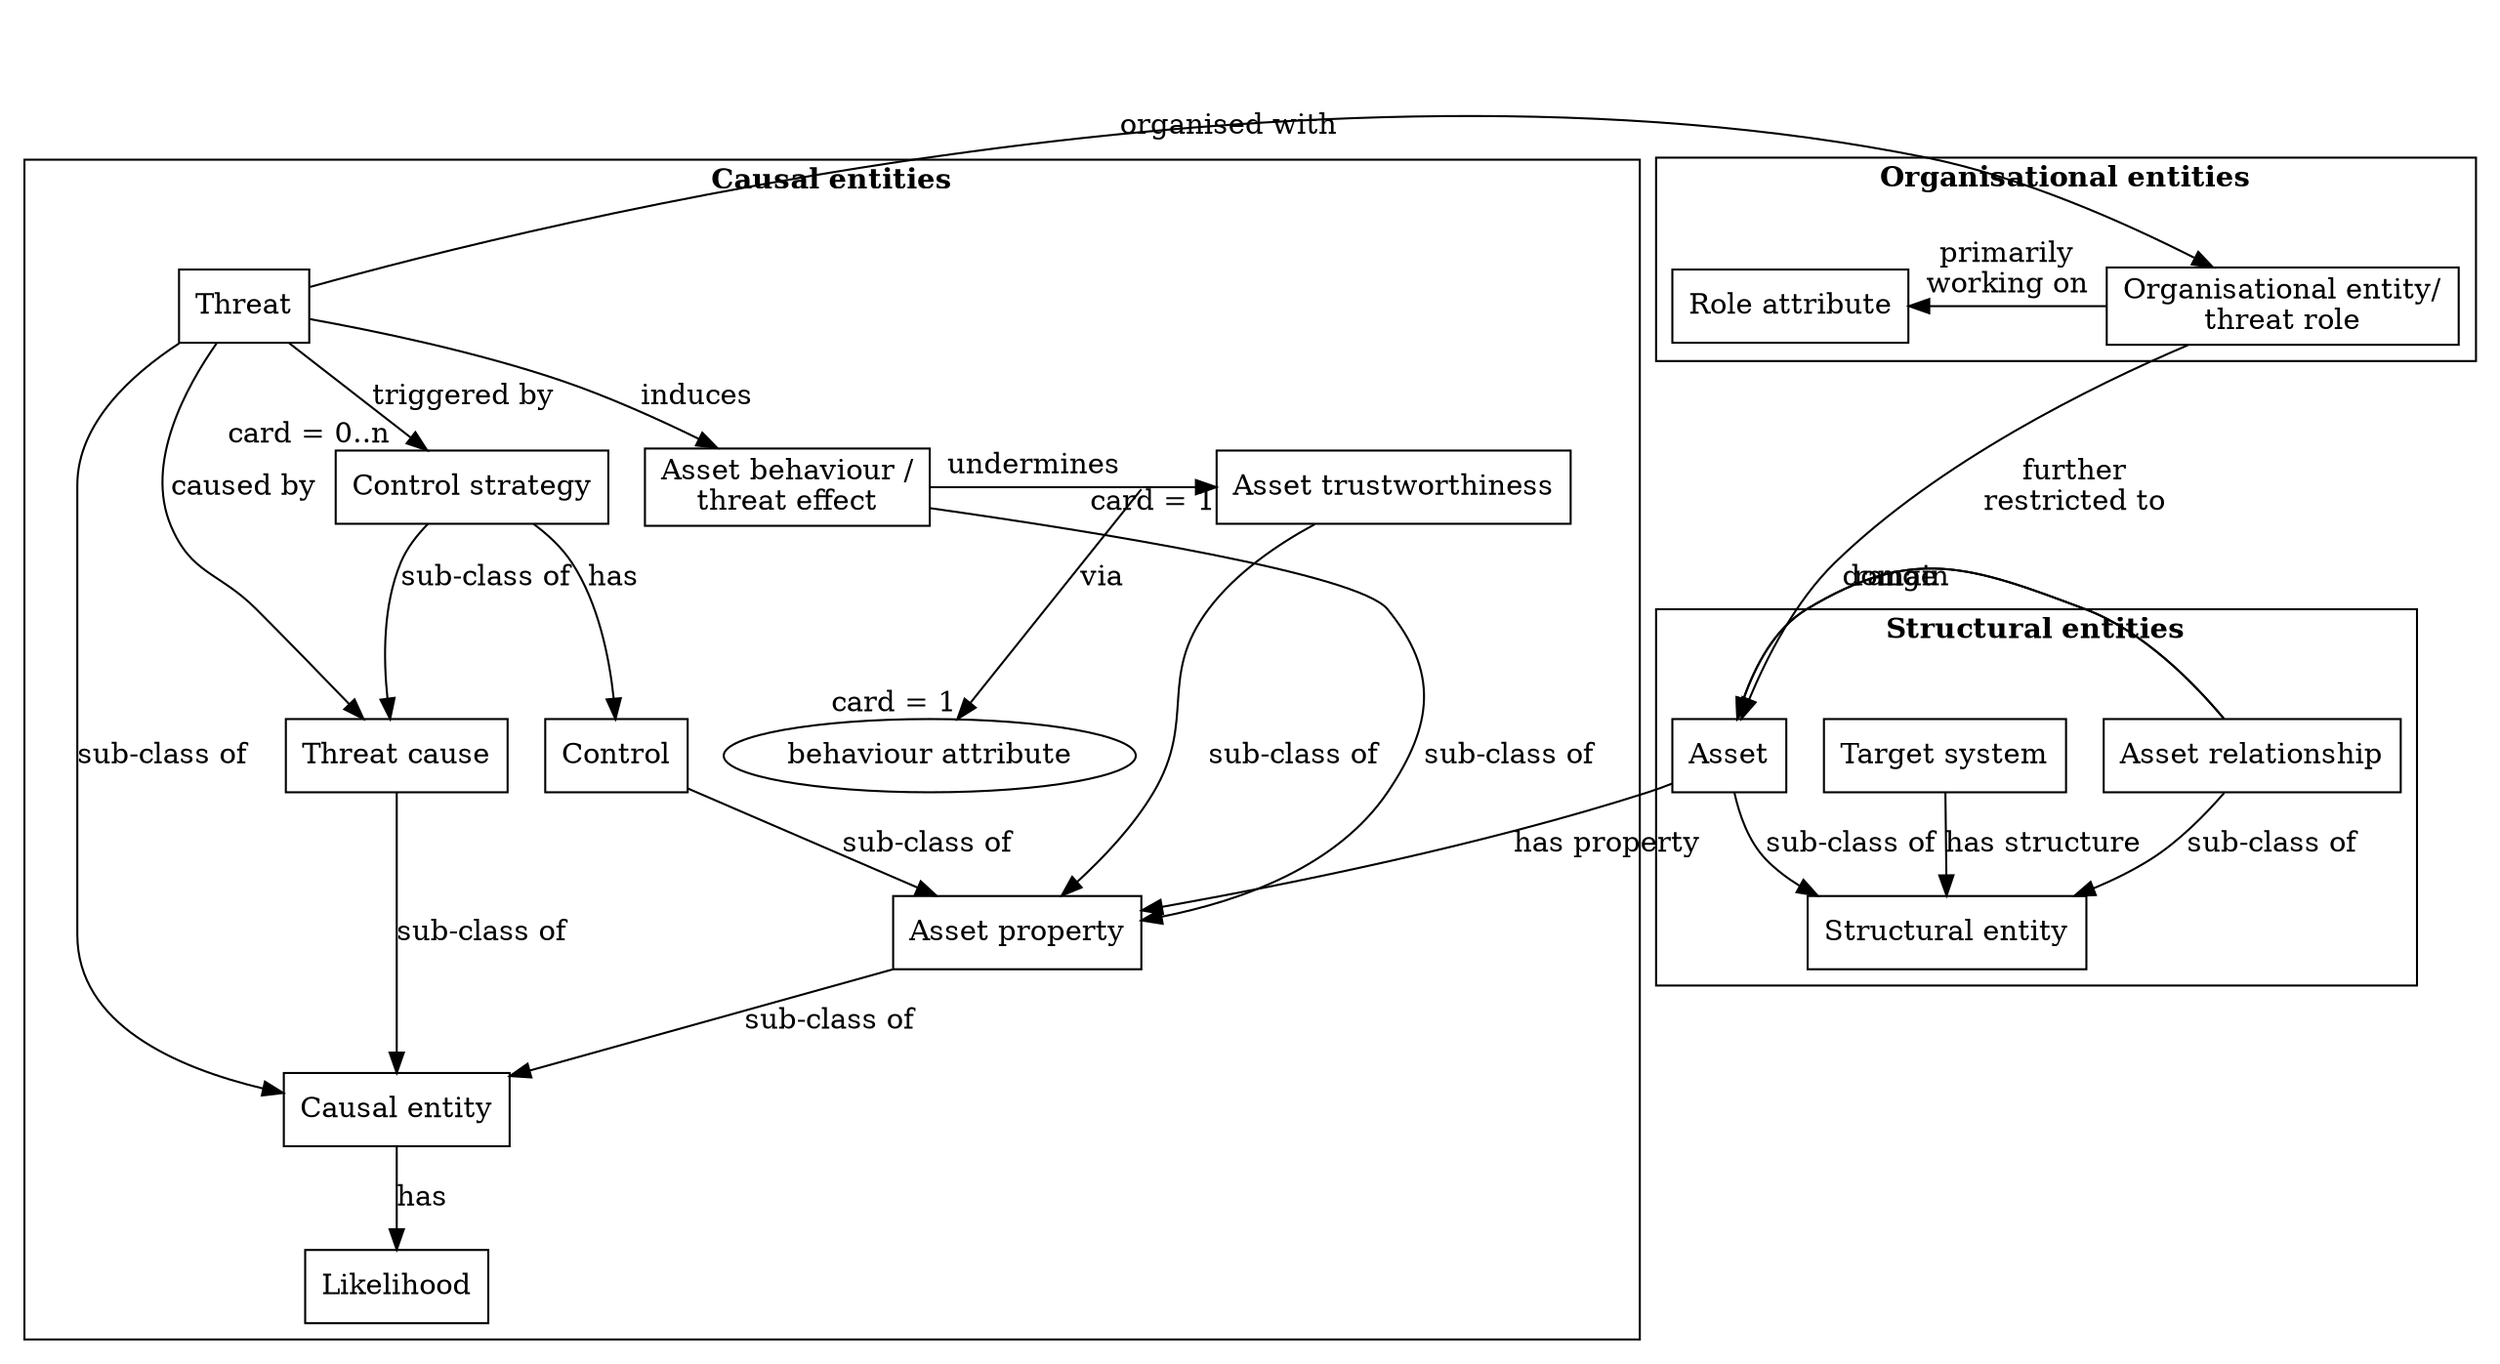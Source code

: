 digraph SemiFinal {
    node [shape="box"]

    subgraph cluster0 {
	label=< <B>Causal entities</B> >
	
	CausalEntity [label="Causal entity"]
	Likelihood [label="Likelihood"]
    
	Threat [label="Threat"]
	ThreatCause [label="Threat cause"]
	ControlStrategy [label="Control strategy"]
	AssetProperty [label="Asset property"]
	Control [label="Control"]
	{
	    rank=same
	    AssetTrustworthiness [label="Asset trustworthiness"]
	    virtual [shape=point style=invis]
	    AssetBehaviour [label="Asset behaviour /\nthreat effect"]
	}
	AssetBehaviour -> virtual [headclip=false label="undermines" dir=none]
	virtual -> AssetTrustworthiness [tailclip=false dir=forward headlabel="    card = 1"]
    
	// Causal entity class hierarchy
	Threat -> CausalEntity [label="sub-class of"]
	ThreatCause -> CausalEntity [label="sub-class of"]
	AssetProperty -> CausalEntity [label="sub-class of"]
	ControlStrategy -> ThreatCause [label="sub-class of"]
	Control -> AssetProperty [label="sub-class of"]
	AssetTrustworthiness -> AssetProperty [label="sub-class of"]
	AssetBehaviour -> AssetProperty [label="sub-class of" constraint="false"]

	// Causal entities relations
	CausalEntity -> Likelihood [label="has"]
	Threat -> ThreatCause [label="caused by"]
	ControlStrategy -> Control [label="has"]
	Threat -> ControlStrategy [label="triggered by" headlabel="card = 0..n    "]
	Threat -> AssetBehaviour [label="induces"]

	// 'External' relations which should be declared here so that the nodes don't get put in the other subgraphs.
	
	node[shape=oval] {
	    BehaviourAttribute [label="behaviour attribute"]
	    virtual -> BehaviourAttribute [label="via" tailclip=false headlabel="  card = 1"]
	}
    }
    subgraph cluster1 {
	label=< <B>Structural entities</B> >
	
	StructuralEntity [label="Structural entity"]
	Asset [label="Asset"]
	AssetRelation [label="Asset relationship"]
	TargetSystem [label="Target system"]
	TargetSystem -> StructuralEntity [label="has structure"]
	Asset -> StructuralEntity [label="sub-class of"]
	AssetRelation -> StructuralEntity [label="sub-class of"]
	AssetRelation -> Asset [label="domain" constraint="false"]
	AssetRelation -> Asset [label="range" constraint="false"]
	Asset -> AssetProperty [label="has property"]
    }

    subgraph cluster2 {
	label=< <B>Organisational entities</B> >
	
	OrganisationalEntity [label="Organisational entity/\nthreat role"]
	RoleAttribute [label="Role attribute"]
	OrganisationalEntity -> RoleAttribute [label="primarily\nworking on" constraint="false"]
	OrganisationalEntity -> Asset [label="further\nrestricted to" constraint="false"]
	Threat -> OrganisationalEntity [label="organised with" constraint="false"]
    }
}
